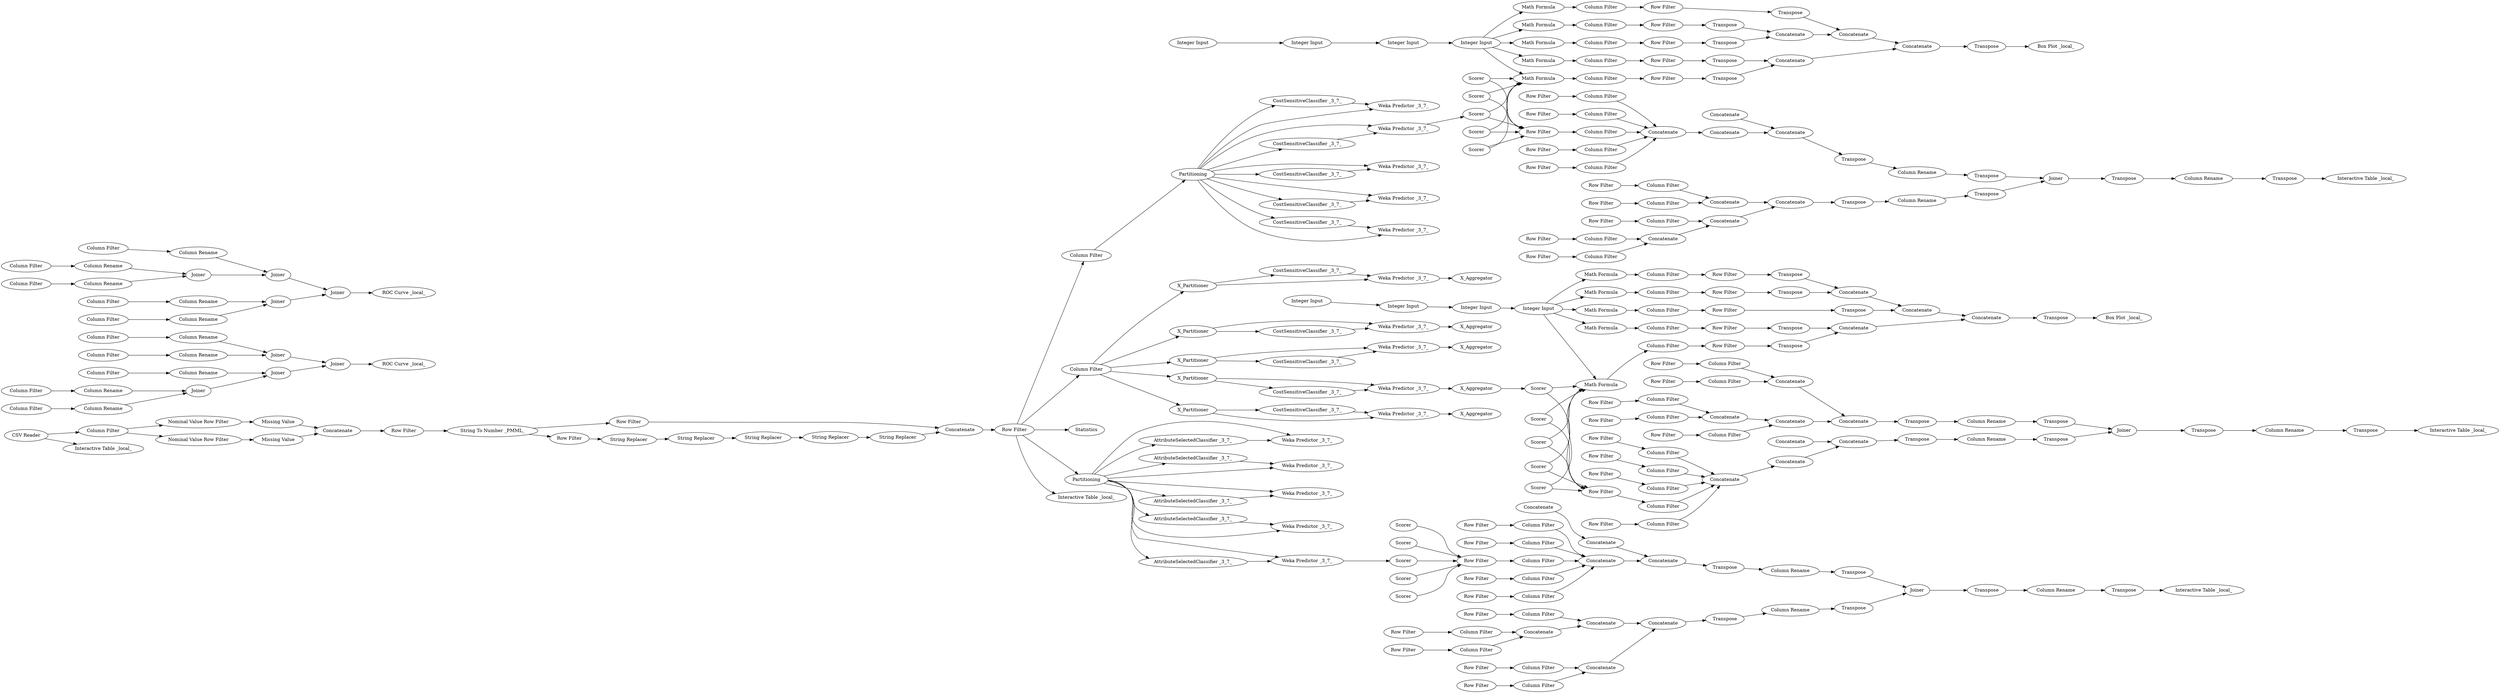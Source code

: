 digraph {
	"-6834766681650811189_16" [label="Column Filter"]
	"2398311762227491011_6" [label=Concatenate]
	"6930488155231251614_13" [label="Row Filter"]
	"132109835323157307_45" [label="Column Filter"]
	"5212337582325632355_56" [label=Transpose]
	"-3111899273304903826_36" [label="Column Filter"]
	"-3111899273304903826_35" [label="Column Filter"]
	"-6834766681650811189_10" [label="Math Formula"]
	"132109835323157307_36" [label="Column Filter"]
	"-8579187916504593721_6" [label=Concatenate]
	"1519416230898260643_8" [label="Math Formula"]
	"-3111899273304903826_19" [label=Scorer]
	"5212337582325632355_50" [label=Concatenate]
	"-6834766681650811189_1" [label="Integer Input"]
	"1519416230898260643_5" [label="Math Formula"]
	"5212337582325632355_44" [label="Column Filter"]
	"-7055611323377917266_51" [label="Column Rename"]
	"671141887293423551_21" [label=Scorer]
	"-3111899273304903826_40" [label="Column Filter"]
	"132109835323157307_47" [label="Row Filter"]
	"-595959559050909555_8" [label="Column Rename"]
	"-7055611323377917266_40" [label="Column Filter"]
	"1519416230898260643_39" [label=Concatenate]
	"1519416230898260643_23" [label="Row Filter"]
	"132109835323157307_29" [label="Column Filter"]
	"-6183198347108471326_3" [label="Column Filter"]
	"6930488155231251614_17" [label=Statistics]
	"-3111899273304903826_64" [label="Interactive Table _local_"]
	"132109835323157307_25" [label="Column Filter"]
	"-7055611323377917266_19" [label=Scorer]
	"-8285090415156925204_31" [label="Row Filter"]
	"5212337582325632355_38" [label="Row Filter"]
	"6930488155231251614_11" [label="String To Number _PMML_"]
	"132109835323157307_37" [label="Column Filter"]
	"132109835323157307_42" [label="Row Filter"]
	"132109835323157307_30" [label="Row Filter"]
	"-6834766681650811189_18" [label="Column Filter"]
	"-7055611323377917266_20" [label=Scorer]
	"5212337582325632355_36" [label="Column Filter"]
	"6930488155231251614_7" [label=Concatenate]
	"-474541710230785688_1" [label=Partitioning]
	"-474541710230785688_12" [label="Weka Predictor _3_7_"]
	"1519416230898260643_18" [label="Column Filter"]
	"-3111899273304903826_56" [label=Joiner]
	"-7055611323377917266_60" [label="ROC Curve _local_"]
	"-8285090415156925204_30" [label="Row Filter"]
	"-7055611323377917266_50" [label="Column Rename"]
	"-7055611323377917266_53" [label="Column Rename"]
	"-7055611323377917266_49" [label="Column Rename"]
	"132109835323157307_54" [label=Transpose]
	"6930488155231251614_20" [label="Row Filter"]
	"-8579187916504593721_4" [label=Concatenate]
	"132109835323157307_50" [label=Concatenate]
	"-8285090415156925204_53" [label=Concatenate]
	"-595959559050909555_3" [label=Concatenate]
	"5212337582325632355_31" [label="Row Filter"]
	"132109835323157307_38" [label="Row Filter"]
	"-8285090415156925204_54" [label=Transpose]
	"-8285090415156925204_51" [label=Concatenate]
	"-6183198347108471326_20" [label=X_Partitioner]
	"132109835323157307_24" [label="Column Filter"]
	"-8285090415156925204_39" [label="Row Filter"]
	"-8579187916504593721_5" [label=Concatenate]
	"5212337582325632355_59" [label=Transpose]
	"5212337582325632355_60" [label="Column Rename"]
	"6930488155231251614_1" [label="Column Filter"]
	"2398311762227491011_4" [label=Concatenate]
	"-3111899273304903826_53" [label="Column Rename"]
	"-3111899273304903826_49" [label="Column Rename"]
	"-3111899273304903826_60" [label="ROC Curve _local_"]
	"-6183198347108471326_16" [label="Weka Predictor _3_7_"]
	"5212337582325632355_24" [label="Column Filter"]
	"671141887293423551_18" [label=Scorer]
	"-6183198347108471326_21" [label=X_Partitioner]
	"132109835323157307_58" [label=Joiner]
	"-474541710230785688_14" [label="Weka Predictor _3_7_"]
	"-8285090415156925204_37" [label="Column Filter"]
	"6930488155231251614_16" [label="Interactive Table _local_"]
	"1519416230898260643_35" [label=Transpose]
	"-3111899273304903826_50" [label="Column Rename"]
	"-3111899273304903826_48" [label="Column Rename"]
	"103765667083484700_9" [label="CostSensitiveClassifier _3_7_"]
	"-8285090415156925204_59" [label=Transpose]
	"5212337582325632355_53" [label=Concatenate]
	"5212337582325632355_51" [label=Concatenate]
	"103765667083484700_7" [label="CostSensitiveClassifier _3_7_"]
	"1519416230898260643_36" [label=Transpose]
	"2398311762227491011_3" [label=Concatenate]
	"-595959559050909555_7" [label=Transpose]
	"1519416230898260643_10" [label="Math Formula"]
	"-6834766681650811189_43" [label=Transpose]
	"-8285090415156925204_41" [label="Column Filter"]
	"132109835323157307_56" [label=Transpose]
	"-8285090415156925204_38" [label="Row Filter"]
	"1519416230898260643_13" [label="Column Filter"]
	"-6183198347108471326_9" [label="CostSensitiveClassifier _3_7_"]
	"-6834766681650811189_20" [label="Row Filter"]
	"-8285090415156925204_56" [label=Transpose]
	"-7055611323377917266_56" [label=Joiner]
	"-6834766681650811189_32" [label=Transpose]
	"-6834766681650811189_5" [label="Math Formula"]
	"-474541710230785688_4" [label="AttributeSelectedClassifier _3_7_"]
	"103765667083484700_4" [label="CostSensitiveClassifier _3_7_"]
	"103765667083484700_8" [label="CostSensitiveClassifier _3_7_"]
	"5212337582325632355_52" [label=Concatenate]
	"-3111899273304903826_38" [label="Column Filter"]
	"-6834766681650811189_4" [label="Integer Input"]
	"1519416230898260643_3" [label="Integer Input"]
	"1519416230898260643_25" [label="Row Filter"]
	"2398311762227491011_5" [label=Concatenate]
	"-7055611323377917266_36" [label="Column Filter"]
	"1519416230898260643_17" [label="Column Filter"]
	"5212337582325632355_58" [label=Joiner]
	"-7055611323377917266_59" [label=Joiner]
	"132109835323157307_41" [label="Column Filter"]
	"781571192706773707_3" [label="String Replacer"]
	"103765667083484700_17" [label="Weka Predictor _3_7_"]
	"-6834766681650811189_9" [label="Math Formula"]
	"-474541710230785688_6" [label="AttributeSelectedClassifier _3_7_"]
	"-595959559050909555_5" [label=Concatenate]
	"-7055611323377917266_65" [label=Joiner]
	"-6183198347108471326_4" [label="CostSensitiveClassifier _3_7_"]
	"1519416230898260643_32" [label=Transpose]
	"103765667083484700_16" [label="Weka Predictor _3_7_"]
	"-8285090415156925204_52" [label=Concatenate]
	"-7055611323377917266_58" [label=Joiner]
	"1519416230898260643_4" [label="Integer Input"]
	"1519416230898260643_37" [label=Transpose]
	"1519416230898260643_7" [label="Math Formula"]
	"1519416230898260643_9" [label="Math Formula"]
	"-474541710230785688_13" [label="Weka Predictor _3_7_"]
	"-8285090415156925204_26" [label="Row Filter"]
	"103765667083484700_2" [label=Partitioning]
	"-3111899273304903826_59" [label=Joiner]
	"-3111899273304903826_39" [label="Column Filter"]
	"-8579187916504593721_7" [label=Transpose]
	"6930488155231251614_4" [label="Nominal Value Row Filter"]
	"-8579187916504593721_8" [label="Column Rename"]
	"2398311762227491011_8" [label="Column Rename"]
	"103765667083484700_15" [label="Weka Predictor _3_7_"]
	"5212337582325632355_29" [label="Column Filter"]
	"-8285090415156925204_40" [label="Column Filter"]
	"132109835323157307_55" [label="Column Rename"]
	"781571192706773707_2" [label="String Replacer"]
	"-6834766681650811189_21" [label="Row Filter"]
	"-6834766681650811189_25" [label="Row Filter"]
	"-3111899273304903826_22" [label=Scorer]
	"5212337582325632355_55" [label="Column Rename"]
	"-6834766681650811189_2" [label="Integer Input"]
	"-8285090415156925204_36" [label="Column Filter"]
	"-8285090415156925204_45" [label="Column Filter"]
	"132109835323157307_43" [label="Row Filter"]
	"-6834766681650811189_40" [label=Concatenate]
	"781571192706773707_1" [label="String Replacer"]
	"5212337582325632355_43" [label="Row Filter"]
	"-7055611323377917266_66" [label="Box Plot _local_"]
	"1519416230898260643_20" [label="Row Filter"]
	"1519416230898260643_40" [label=Concatenate]
	"-8285090415156925204_58" [label=Joiner]
	"2398311762227491011_7" [label=Transpose]
	"5212337582325632355_47" [label="Row Filter"]
	"-6183198347108471326_13" [label="Weka Predictor _3_7_"]
	"5212337582325632355_45" [label="Column Filter"]
	"-6834766681650811189_41" [label=Concatenate]
	"-6834766681650811189_7" [label="Math Formula"]
	"-6834766681650811189_24" [label="Row Filter"]
	"5212337582325632355_40" [label="Column Filter"]
	"5212337582325632355_46" [label="Row Filter"]
	"-6834766681650811189_23" [label="Row Filter"]
	"132109835323157307_53" [label=Concatenate]
	"-3111899273304903826_58" [label=Joiner]
	"5212337582325632355_41" [label="Column Filter"]
	"-3111899273304903826_20" [label=Scorer]
	"6930488155231251614_18" [label=Concatenate]
	"-8285090415156925204_29" [label="Column Filter"]
	"2398311762227491011_9" [label=Transpose]
	"-3111899273304903826_66" [label="Box Plot _local_"]
	"5212337582325632355_61" [label=Transpose]
	"-474541710230785688_7" [label="AttributeSelectedClassifier _3_7_"]
	"-6183198347108471326_27" [label=X_Aggregator]
	"-6834766681650811189_13" [label="Column Filter"]
	"-6183198347108471326_7" [label="CostSensitiveClassifier _3_7_"]
	"-7055611323377917266_38" [label="Column Filter"]
	"-6834766681650811189_39" [label=Concatenate]
	"132109835323157307_26" [label="Row Filter"]
	"-3111899273304903826_51" [label="Column Rename"]
	"671141887293423551_17" [label=Scorer]
	"-6183198347108471326_23" [label=X_Aggregator]
	"-8579187916504593721_9" [label=Transpose]
	"-6834766681650811189_3" [label="Integer Input"]
	"-474541710230785688_10" [label="Weka Predictor _3_7_"]
	"5212337582325632355_39" [label="Row Filter"]
	"-6183198347108471326_24" [label=X_Aggregator]
	"-8285090415156925204_27" [label="Row Filter"]
	"-8285090415156925204_60" [label="Column Rename"]
	"-7055611323377917266_22" [label=Scorer]
	"-474541710230785688_11" [label="Weka Predictor _3_7_"]
	"-8285090415156925204_25" [label="Column Filter"]
	"-7055611323377917266_23" [label=Scorer]
	"-6183198347108471326_17" [label="Weka Predictor _3_7_"]
	"1519416230898260643_1" [label="Integer Input"]
	"132109835323157307_46" [label="Row Filter"]
	"-3111899273304903826_65" [label=Joiner]
	"-6183198347108471326_8" [label="CostSensitiveClassifier _3_7_"]
	"1519416230898260643_2" [label="Integer Input"]
	"-3111899273304903826_24" [label=Scorer]
	"-474541710230785688_8" [label="AttributeSelectedClassifier _3_7_"]
	"-6834766681650811189_14" [label="Column Filter"]
	"671141887293423551_22" [label=Scorer]
	"-7055611323377917266_39" [label="Column Filter"]
	"671141887293423551_20" [label=Scorer]
	"-7055611323377917266_24" [label=Scorer]
	"5212337582325632355_54" [label=Transpose]
	"5212337582325632355_42" [label="Row Filter"]
	"5212337582325632355_37" [label="Column Filter"]
	"132109835323157307_31" [label="Row Filter"]
	"-7055611323377917266_35" [label="Column Filter"]
	"-6834766681650811189_42" [label=Concatenate]
	"-6183198347108471326_25" [label=X_Aggregator]
	"-595959559050909555_4" [label=Concatenate]
	"103765667083484700_13" [label="Weka Predictor _3_7_"]
	"6930488155231251614_5" [label="Missing Value"]
	"-6834766681650811189_36" [label=Transpose]
	"6930488155231251614_6" [label="Missing Value"]
	"-8285090415156925204_44" [label="Column Filter"]
	"-6834766681650811189_17" [label="Column Filter"]
	"132109835323157307_44" [label="Column Filter"]
	"132109835323157307_52" [label=Concatenate]
	"-8285090415156925204_50" [label=Concatenate]
	"1519416230898260643_42" [label=Concatenate]
	"-8579187916504593721_3" [label=Concatenate]
	"6930488155231251614_3" [label="Nominal Value Row Filter"]
	"-6834766681650811189_8" [label="Math Formula"]
	"6930488155231251614_10" [label="Row Filter"]
	"-8285090415156925204_61" [label=Transpose]
	"-8285090415156925204_24" [label="Column Filter"]
	"-6183198347108471326_15" [label="Weka Predictor _3_7_"]
	"-6834766681650811189_37" [label=Transpose]
	"103765667083484700_12" [label="Weka Predictor _3_7_"]
	"-8285090415156925204_42" [label="Row Filter"]
	"1519416230898260643_41" [label=Concatenate]
	"-6834766681650811189_35" [label=Transpose]
	"1519416230898260643_21" [label="Row Filter"]
	"1519416230898260643_16" [label="Column Filter"]
	"-595959559050909555_9" [label=Transpose]
	"5212337582325632355_27" [label="Row Filter"]
	"-6183198347108471326_26" [label=X_Aggregator]
	"6930488155231251614_14" [label="String Replacer"]
	"-6183198347108471326_22" [label=X_Partitioner]
	"-6183198347108471326_12" [label="Weka Predictor _3_7_"]
	"103765667083484700_3" [label="Column Filter"]
	"-6183198347108471326_5" [label="CostSensitiveClassifier _3_7_"]
	"-8285090415156925204_43" [label="Row Filter"]
	"132109835323157307_61" [label=Transpose]
	"-8285090415156925204_55" [label="Column Rename"]
	"-7055611323377917266_48" [label="Column Rename"]
	"1519416230898260643_14" [label="Column Filter"]
	"-7055611323377917266_64" [label="Interactive Table _local_"]
	"671141887293423551_62" [label="Interactive Table _local_"]
	"781571192706773707_4" [label="String Replacer"]
	"-8285090415156925204_28" [label="Column Filter"]
	"-6834766681650811189_33" [label=Transpose]
	"6930488155231251614_12" [label="Row Filter"]
	"-8285090415156925204_46" [label="Row Filter"]
	"1519416230898260643_24" [label="Row Filter"]
	"132109835323157307_59" [label=Transpose]
	"-2167214221115540859_3" [label="CSV Reader"]
	"132109835323157307_51" [label=Concatenate]
	"5212337582325632355_30" [label="Row Filter"]
	"132109835323157307_60" [label="Column Rename"]
	"132109835323157307_39" [label="Row Filter"]
	"5212337582325632355_25" [label="Column Filter"]
	"1519416230898260643_33" [label=Transpose]
	"1519416230898260643_43" [label=Transpose]
	"132109835323157307_28" [label="Column Filter"]
	"132109835323157307_40" [label="Column Filter"]
	"103765667083484700_5" [label="CostSensitiveClassifier _3_7_"]
	"3950374352740969167_1" [label="Interactive Table _local_"]
	"5212337582325632355_26" [label="Row Filter"]
	"-3111899273304903826_23" [label=Scorer]
	"5212337582325632355_28" [label="Column Filter"]
	"-8285090415156925204_47" [label="Row Filter"]
	"-474541710230785688_3" [label="AttributeSelectedClassifier _3_7_"]
	"-595959559050909555_6" [label=Concatenate]
	"132109835323157307_27" [label="Row Filter"]
	"-6183198347108471326_18" [label=X_Partitioner]
	"-6183198347108471326_19" [label=X_Partitioner]
	"5212337582325632355_58" -> "5212337582325632355_59"
	"-8285090415156925204_52" -> "-8285090415156925204_53"
	"-6834766681650811189_5" -> "-6834766681650811189_14"
	"1519416230898260643_21" -> "1519416230898260643_33"
	"-8285090415156925204_55" -> "-8285090415156925204_56"
	"-6183198347108471326_18" -> "-6183198347108471326_4"
	"132109835323157307_51" -> "132109835323157307_52"
	"-3111899273304903826_50" -> "-3111899273304903826_56"
	"5212337582325632355_38" -> "5212337582325632355_37"
	"-7055611323377917266_48" -> "-7055611323377917266_65"
	"-474541710230785688_1" -> "-474541710230785688_10"
	"-6183198347108471326_21" -> "-6183198347108471326_8"
	"-2167214221115540859_3" -> "6930488155231251614_1"
	"132109835323157307_40" -> "132109835323157307_51"
	"-3111899273304903826_36" -> "-3111899273304903826_48"
	"-7055611323377917266_22" -> "-8285090415156925204_26"
	"1519416230898260643_5" -> "1519416230898260643_14"
	"-6183198347108471326_19" -> "-6183198347108471326_13"
	"-3111899273304903826_22" -> "132109835323157307_26"
	"6930488155231251614_1" -> "6930488155231251614_3"
	"-6834766681650811189_13" -> "-6834766681650811189_20"
	"-3111899273304903826_65" -> "-3111899273304903826_59"
	"-6834766681650811189_37" -> "-6834766681650811189_40"
	"-8285090415156925204_50" -> "-8285090415156925204_53"
	"5212337582325632355_36" -> "5212337582325632355_51"
	"132109835323157307_61" -> "-3111899273304903826_64"
	"-595959559050909555_4" -> "-595959559050909555_6"
	"-3111899273304903826_58" -> "-3111899273304903826_59"
	"-6834766681650811189_43" -> "-7055611323377917266_66"
	"-595959559050909555_8" -> "-595959559050909555_9"
	"-6834766681650811189_23" -> "-6834766681650811189_35"
	"-3111899273304903826_38" -> "-3111899273304903826_50"
	"5212337582325632355_54" -> "5212337582325632355_55"
	"1519416230898260643_4" -> "1519416230898260643_8"
	"132109835323157307_46" -> "132109835323157307_45"
	"-474541710230785688_1" -> "-474541710230785688_12"
	"132109835323157307_38" -> "132109835323157307_37"
	"-8285090415156925204_43" -> "-8285090415156925204_40"
	"-6183198347108471326_22" -> "-6183198347108471326_9"
	"-8285090415156925204_24" -> "-8285090415156925204_50"
	"-6183198347108471326_21" -> "-6183198347108471326_16"
	"103765667083484700_5" -> "103765667083484700_13"
	"-6183198347108471326_20" -> "-6183198347108471326_15"
	"132109835323157307_52" -> "132109835323157307_53"
	"103765667083484700_8" -> "103765667083484700_16"
	"-474541710230785688_6" -> "-474541710230785688_10"
	"-8285090415156925204_46" -> "-8285090415156925204_45"
	"-3111899273304903826_40" -> "-3111899273304903826_53"
	"132109835323157307_24" -> "132109835323157307_50"
	"103765667083484700_2" -> "103765667083484700_5"
	"-6183198347108471326_20" -> "-6183198347108471326_7"
	"-3111899273304903826_48" -> "-3111899273304903826_65"
	"5212337582325632355_44" -> "5212337582325632355_52"
	"132109835323157307_42" -> "132109835323157307_41"
	"-7055611323377917266_23" -> "-8285090415156925204_26"
	"1519416230898260643_2" -> "1519416230898260643_4"
	"671141887293423551_22" -> "5212337582325632355_26"
	"-3111899273304903826_53" -> "-3111899273304903826_58"
	"-6834766681650811189_42" -> "-6834766681650811189_43"
	"-8285090415156925204_61" -> "-7055611323377917266_64"
	"-8285090415156925204_27" -> "-8285090415156925204_24"
	"5212337582325632355_24" -> "5212337582325632355_50"
	"103765667083484700_17" -> "-7055611323377917266_19"
	"132109835323157307_43" -> "132109835323157307_40"
	"6930488155231251614_7" -> "6930488155231251614_10"
	"-3111899273304903826_35" -> "-3111899273304903826_51"
	"-6834766681650811189_9" -> "-6834766681650811189_17"
	"-6183198347108471326_3" -> "-6183198347108471326_21"
	"132109835323157307_26" -> "132109835323157307_25"
	"-7055611323377917266_22" -> "-6834766681650811189_5"
	"-3111899273304903826_51" -> "-3111899273304903826_65"
	"1519416230898260643_36" -> "1519416230898260643_39"
	"-7055611323377917266_19" -> "-8285090415156925204_26"
	"-6834766681650811189_10" -> "-6834766681650811189_16"
	"-8579187916504593721_6" -> "-8579187916504593721_7"
	"103765667083484700_4" -> "103765667083484700_12"
	"6930488155231251614_1" -> "6930488155231251614_4"
	"1519416230898260643_37" -> "1519416230898260643_40"
	"132109835323157307_27" -> "132109835323157307_24"
	"-6183198347108471326_12" -> "-6183198347108471326_23"
	"6930488155231251614_10" -> "6930488155231251614_11"
	"-6834766681650811189_24" -> "-6834766681650811189_36"
	"-6834766681650811189_18" -> "-6834766681650811189_25"
	"-6183198347108471326_3" -> "-6183198347108471326_22"
	"-6834766681650811189_1" -> "-6834766681650811189_3"
	"1519416230898260643_8" -> "1519416230898260643_18"
	"-8285090415156925204_30" -> "-8285090415156925204_29"
	"-474541710230785688_1" -> "-474541710230785688_4"
	"-6183198347108471326_15" -> "-6183198347108471326_25"
	"-8579187916504593721_4" -> "-8579187916504593721_6"
	"6930488155231251614_20" -> "6930488155231251614_16"
	"1519416230898260643_32" -> "1519416230898260643_41"
	"-8285090415156925204_53" -> "-8285090415156925204_54"
	"-8285090415156925204_38" -> "-8285090415156925204_37"
	"781571192706773707_1" -> "781571192706773707_2"
	"6930488155231251614_20" -> "103765667083484700_3"
	"-6183198347108471326_3" -> "-6183198347108471326_18"
	"-6834766681650811189_21" -> "-6834766681650811189_33"
	"103765667083484700_2" -> "103765667083484700_13"
	"-7055611323377917266_40" -> "-7055611323377917266_53"
	"1519416230898260643_14" -> "1519416230898260643_21"
	"5212337582325632355_27" -> "5212337582325632355_24"
	"-8285090415156925204_28" -> "-8285090415156925204_50"
	"1519416230898260643_35" -> "1519416230898260643_39"
	"-8285090415156925204_37" -> "-595959559050909555_3"
	"-595959559050909555_6" -> "-595959559050909555_7"
	"-6834766681650811189_4" -> "-6834766681650811189_10"
	"-6834766681650811189_20" -> "-6834766681650811189_32"
	"132109835323157307_45" -> "2398311762227491011_3"
	"-8285090415156925204_47" -> "-8285090415156925204_44"
	"-7055611323377917266_20" -> "-8285090415156925204_26"
	"-474541710230785688_1" -> "-474541710230785688_11"
	"2398311762227491011_5" -> "2398311762227491011_6"
	"-7055611323377917266_65" -> "-7055611323377917266_59"
	"6930488155231251614_6" -> "6930488155231251614_7"
	"-474541710230785688_1" -> "-474541710230785688_13"
	"5212337582325632355_51" -> "5212337582325632355_52"
	"6930488155231251614_4" -> "6930488155231251614_6"
	"5212337582325632355_30" -> "5212337582325632355_29"
	"-8285090415156925204_39" -> "-8285090415156925204_36"
	"671141887293423551_17" -> "5212337582325632355_26"
	"-3111899273304903826_24" -> "132109835323157307_26"
	"5212337582325632355_46" -> "5212337582325632355_45"
	"5212337582325632355_40" -> "5212337582325632355_51"
	"-3111899273304903826_20" -> "1519416230898260643_5"
	"1519416230898260643_9" -> "1519416230898260643_17"
	"1519416230898260643_40" -> "1519416230898260643_42"
	"-6183198347108471326_19" -> "-6183198347108471326_5"
	"-3111899273304903826_19" -> "1519416230898260643_5"
	"5212337582325632355_56" -> "5212337582325632355_58"
	"-6183198347108471326_3" -> "-6183198347108471326_19"
	"6930488155231251614_11" -> "6930488155231251614_13"
	"132109835323157307_37" -> "2398311762227491011_3"
	"-6183198347108471326_8" -> "-6183198347108471326_16"
	"132109835323157307_30" -> "132109835323157307_29"
	"1519416230898260643_39" -> "1519416230898260643_40"
	"-7055611323377917266_24" -> "-8285090415156925204_26"
	"5212337582325632355_39" -> "5212337582325632355_36"
	"103765667083484700_9" -> "103765667083484700_17"
	"-8285090415156925204_56" -> "-8285090415156925204_58"
	"-595959559050909555_7" -> "-595959559050909555_8"
	"-7055611323377917266_58" -> "-7055611323377917266_59"
	"2398311762227491011_9" -> "132109835323157307_58"
	"-3111899273304903826_56" -> "-3111899273304903826_58"
	"-6834766681650811189_25" -> "-6834766681650811189_37"
	"1519416230898260643_43" -> "-3111899273304903826_66"
	"-7055611323377917266_35" -> "-7055611323377917266_51"
	"5212337582325632355_42" -> "5212337582325632355_41"
	"5212337582325632355_37" -> "-8579187916504593721_4"
	"5212337582325632355_47" -> "5212337582325632355_44"
	"1519416230898260643_7" -> "1519416230898260643_13"
	"6930488155231251614_11" -> "6930488155231251614_12"
	"-7055611323377917266_39" -> "-7055611323377917266_49"
	"103765667083484700_2" -> "103765667083484700_16"
	"-7055611323377917266_38" -> "-7055611323377917266_50"
	"1519416230898260643_17" -> "1519416230898260643_24"
	"-8285090415156925204_54" -> "-8285090415156925204_55"
	"132109835323157307_59" -> "132109835323157307_60"
	"671141887293423551_20" -> "5212337582325632355_26"
	"132109835323157307_47" -> "132109835323157307_44"
	"132109835323157307_25" -> "2398311762227491011_3"
	"-3111899273304903826_39" -> "-3111899273304903826_49"
	"-6183198347108471326_3" -> "-6183198347108471326_20"
	"132109835323157307_56" -> "132109835323157307_58"
	"132109835323157307_53" -> "132109835323157307_54"
	"1519416230898260643_1" -> "1519416230898260643_3"
	"132109835323157307_50" -> "132109835323157307_53"
	"-3111899273304903826_49" -> "-3111899273304903826_56"
	"-6183198347108471326_16" -> "-6183198347108471326_26"
	"1519416230898260643_18" -> "1519416230898260643_25"
	"5212337582325632355_26" -> "5212337582325632355_25"
	"6930488155231251614_13" -> "6930488155231251614_18"
	"1519416230898260643_25" -> "1519416230898260643_37"
	"-7055611323377917266_20" -> "-6834766681650811189_5"
	"-7055611323377917266_51" -> "-7055611323377917266_65"
	"2398311762227491011_7" -> "2398311762227491011_8"
	"5212337582325632355_55" -> "5212337582325632355_56"
	"103765667083484700_2" -> "103765667083484700_12"
	"5212337582325632355_41" -> "-8579187916504593721_4"
	"-7055611323377917266_50" -> "-7055611323377917266_56"
	"5212337582325632355_52" -> "5212337582325632355_53"
	"132109835323157307_60" -> "132109835323157307_61"
	"-8285090415156925204_42" -> "-8285090415156925204_41"
	"132109835323157307_55" -> "132109835323157307_56"
	"-8579187916504593721_5" -> "-8579187916504593721_6"
	"-8285090415156925204_45" -> "-595959559050909555_3"
	"103765667083484700_2" -> "103765667083484700_9"
	"-8285090415156925204_60" -> "-8285090415156925204_61"
	"5212337582325632355_60" -> "5212337582325632355_61"
	"1519416230898260643_4" -> "1519416230898260643_10"
	"1519416230898260643_4" -> "1519416230898260643_9"
	"1519416230898260643_4" -> "1519416230898260643_7"
	"-474541710230785688_14" -> "671141887293423551_17"
	"1519416230898260643_23" -> "1519416230898260643_35"
	"5212337582325632355_53" -> "5212337582325632355_54"
	"-8285090415156925204_29" -> "-595959559050909555_3"
	"781571192706773707_3" -> "781571192706773707_4"
	"132109835323157307_29" -> "2398311762227491011_3"
	"-6834766681650811189_16" -> "-6834766681650811189_23"
	"132109835323157307_54" -> "132109835323157307_55"
	"-595959559050909555_3" -> "-595959559050909555_5"
	"-7055611323377917266_24" -> "-6834766681650811189_5"
	"-8285090415156925204_36" -> "-8285090415156925204_51"
	"6930488155231251614_20" -> "-474541710230785688_1"
	"1519416230898260643_41" -> "1519416230898260643_42"
	"-474541710230785688_4" -> "-474541710230785688_13"
	"-3111899273304903826_22" -> "1519416230898260643_5"
	"103765667083484700_3" -> "103765667083484700_2"
	"-8285090415156925204_40" -> "-8285090415156925204_51"
	"132109835323157307_36" -> "132109835323157307_51"
	"-474541710230785688_8" -> "-474541710230785688_12"
	"132109835323157307_41" -> "2398311762227491011_3"
	"781571192706773707_4" -> "6930488155231251614_18"
	"-8285090415156925204_58" -> "-8285090415156925204_59"
	"-474541710230785688_7" -> "-474541710230785688_11"
	"103765667083484700_2" -> "103765667083484700_15"
	"-8285090415156925204_31" -> "-8285090415156925204_28"
	"1519416230898260643_24" -> "1519416230898260643_36"
	"-8579187916504593721_3" -> "-8579187916504593721_5"
	"-474541710230785688_3" -> "-474541710230785688_14"
	"-8579187916504593721_8" -> "-8579187916504593721_9"
	"-3111899273304903826_23" -> "132109835323157307_26"
	"-7055611323377917266_23" -> "-6834766681650811189_5"
	"-6834766681650811189_17" -> "-6834766681650811189_24"
	"5212337582325632355_43" -> "5212337582325632355_40"
	"-8285090415156925204_41" -> "-595959559050909555_3"
	"-6834766681650811189_4" -> "-6834766681650811189_8"
	"2398311762227491011_4" -> "2398311762227491011_6"
	"132109835323157307_58" -> "132109835323157307_59"
	"-6834766681650811189_33" -> "-6834766681650811189_41"
	"1519416230898260643_20" -> "1519416230898260643_32"
	"-6834766681650811189_7" -> "-6834766681650811189_13"
	"6930488155231251614_3" -> "6930488155231251614_5"
	"-8285090415156925204_51" -> "-8285090415156925204_52"
	"5212337582325632355_28" -> "5212337582325632355_50"
	"-7055611323377917266_36" -> "-7055611323377917266_48"
	"-6183198347108471326_22" -> "-6183198347108471326_17"
	"-8285090415156925204_59" -> "-8285090415156925204_60"
	"-474541710230785688_1" -> "-474541710230785688_7"
	"-6834766681650811189_35" -> "-6834766681650811189_39"
	"5212337582325632355_25" -> "-8579187916504593721_4"
	"2398311762227491011_3" -> "2398311762227491011_5"
	"-6183198347108471326_27" -> "-3111899273304903826_19"
	"-7055611323377917266_19" -> "-6834766681650811189_5"
	"-6834766681650811189_8" -> "-6834766681650811189_18"
	"671141887293423551_18" -> "5212337582325632355_26"
	"103765667083484700_2" -> "103765667083484700_4"
	"-6834766681650811189_4" -> "-6834766681650811189_5"
	"1519416230898260643_3" -> "1519416230898260643_2"
	"5212337582325632355_61" -> "671141887293423551_62"
	"-8285090415156925204_26" -> "-8285090415156925204_25"
	"5212337582325632355_50" -> "5212337582325632355_53"
	"-6834766681650811189_40" -> "-6834766681650811189_42"
	"-7055611323377917266_56" -> "-7055611323377917266_58"
	"2398311762227491011_6" -> "2398311762227491011_7"
	"-6834766681650811189_4" -> "-6834766681650811189_7"
	"1519416230898260643_4" -> "1519416230898260643_5"
	"-6183198347108471326_4" -> "-6183198347108471326_12"
	"-3111899273304903826_20" -> "132109835323157307_26"
	"-3111899273304903826_19" -> "132109835323157307_26"
	"-7055611323377917266_53" -> "-7055611323377917266_58"
	"6930488155231251614_20" -> "-6183198347108471326_3"
	"-6834766681650811189_14" -> "-6834766681650811189_21"
	"-6834766681650811189_41" -> "-6834766681650811189_42"
	"103765667083484700_2" -> "103765667083484700_7"
	"-595959559050909555_9" -> "-8285090415156925204_58"
	"103765667083484700_7" -> "103765667083484700_15"
	"-6834766681650811189_36" -> "-6834766681650811189_39"
	"-595959559050909555_5" -> "-595959559050909555_6"
	"5212337582325632355_31" -> "5212337582325632355_28"
	"-6183198347108471326_5" -> "-6183198347108471326_13"
	"-8579187916504593721_9" -> "5212337582325632355_58"
	"1519416230898260643_16" -> "1519416230898260643_23"
	"132109835323157307_39" -> "132109835323157307_36"
	"781571192706773707_2" -> "781571192706773707_3"
	"6930488155231251614_12" -> "6930488155231251614_14"
	"6930488155231251614_20" -> "6930488155231251614_17"
	"6930488155231251614_5" -> "6930488155231251614_7"
	"103765667083484700_2" -> "103765667083484700_17"
	"-6183198347108471326_7" -> "-6183198347108471326_15"
	"-474541710230785688_1" -> "-474541710230785688_3"
	"-6834766681650811189_3" -> "-6834766681650811189_2"
	"-474541710230785688_1" -> "-474541710230785688_14"
	"-8285090415156925204_44" -> "-8285090415156925204_52"
	"5212337582325632355_59" -> "5212337582325632355_60"
	"-3111899273304903826_59" -> "-3111899273304903826_60"
	"1519416230898260643_42" -> "1519416230898260643_43"
	"132109835323157307_31" -> "132109835323157307_28"
	"5212337582325632355_45" -> "-8579187916504593721_4"
	"671141887293423551_21" -> "5212337582325632355_26"
	"-6834766681650811189_39" -> "-6834766681650811189_40"
	"-8285090415156925204_25" -> "-595959559050909555_3"
	"132109835323157307_28" -> "132109835323157307_50"
	"-8579187916504593721_7" -> "-8579187916504593721_8"
	"-6183198347108471326_17" -> "-6183198347108471326_27"
	"-474541710230785688_1" -> "-474541710230785688_8"
	"-7055611323377917266_59" -> "-7055611323377917266_60"
	"-6183198347108471326_18" -> "-6183198347108471326_12"
	"-6834766681650811189_32" -> "-6834766681650811189_41"
	"-6834766681650811189_4" -> "-6834766681650811189_9"
	"6930488155231251614_18" -> "6930488155231251614_20"
	"-2167214221115540859_3" -> "3950374352740969167_1"
	"-7055611323377917266_49" -> "-7055611323377917266_56"
	"-6183198347108471326_13" -> "-6183198347108471326_24"
	"6930488155231251614_14" -> "781571192706773707_1"
	"2398311762227491011_8" -> "2398311762227491011_9"
	"-6834766681650811189_2" -> "-6834766681650811189_4"
	"-3111899273304903826_23" -> "1519416230898260643_5"
	"132109835323157307_44" -> "132109835323157307_52"
	"5212337582325632355_29" -> "-8579187916504593721_4"
	"1519416230898260643_13" -> "1519416230898260643_20"
	"-474541710230785688_1" -> "-474541710230785688_6"
	"1519416230898260643_33" -> "1519416230898260643_41"
	"-6183198347108471326_9" -> "-6183198347108471326_17"
	"-3111899273304903826_24" -> "1519416230898260643_5"
	"1519416230898260643_10" -> "1519416230898260643_16"
	"103765667083484700_2" -> "103765667083484700_8"
	rankdir=LR
}
